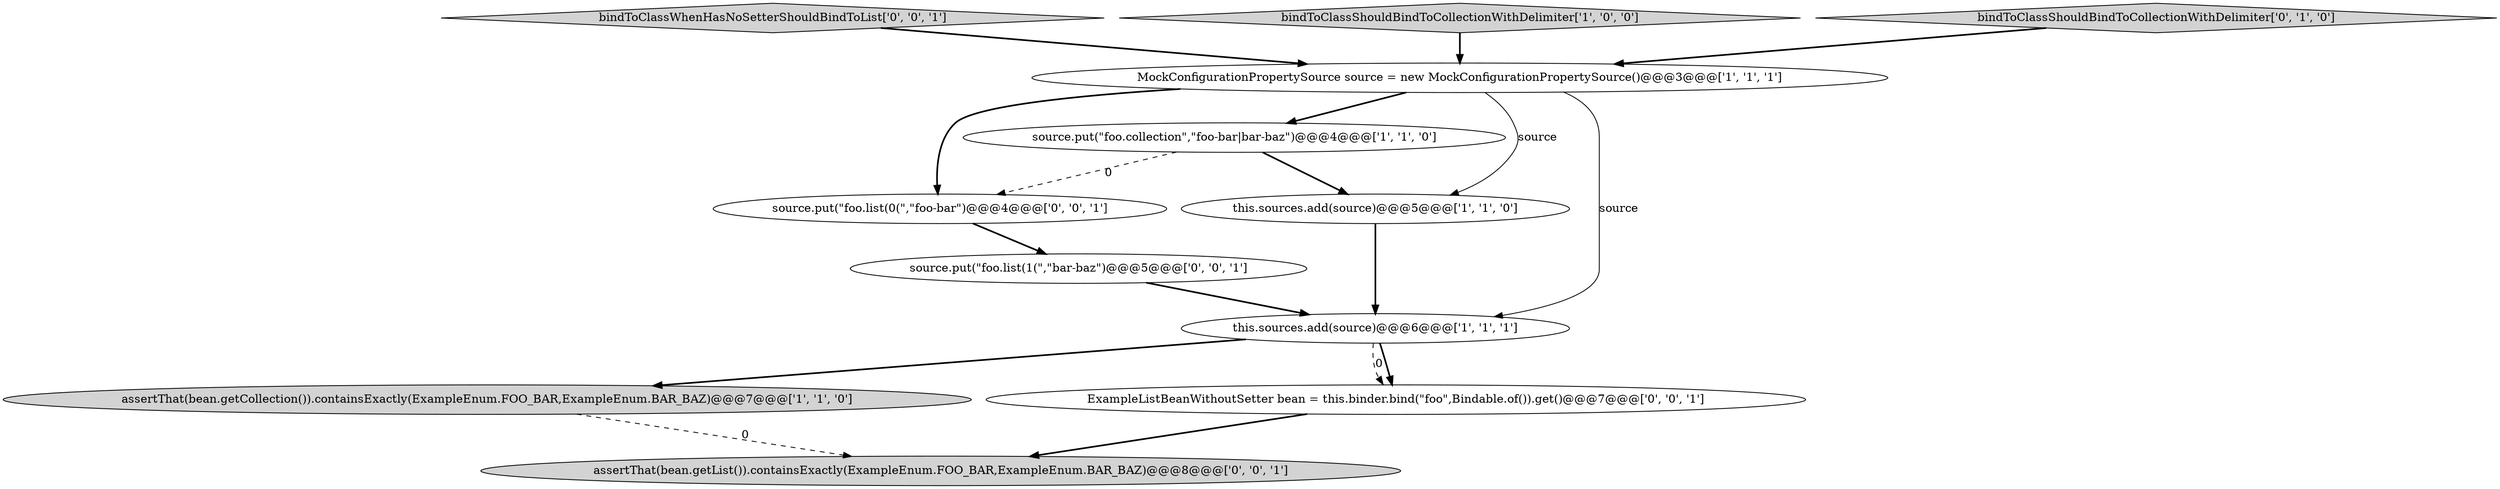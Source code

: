 digraph {
5 [style = filled, label = "source.put(\"foo.collection\",\"foo-bar|bar-baz\")@@@4@@@['1', '1', '0']", fillcolor = white, shape = ellipse image = "AAA0AAABBB1BBB"];
10 [style = filled, label = "bindToClassWhenHasNoSetterShouldBindToList['0', '0', '1']", fillcolor = lightgray, shape = diamond image = "AAA0AAABBB3BBB"];
3 [style = filled, label = "assertThat(bean.getCollection()).containsExactly(ExampleEnum.FOO_BAR,ExampleEnum.BAR_BAZ)@@@7@@@['1', '1', '0']", fillcolor = lightgray, shape = ellipse image = "AAA0AAABBB1BBB"];
7 [style = filled, label = "source.put(\"foo.list(1(\",\"bar-baz\")@@@5@@@['0', '0', '1']", fillcolor = white, shape = ellipse image = "AAA0AAABBB3BBB"];
1 [style = filled, label = "this.sources.add(source)@@@5@@@['1', '1', '0']", fillcolor = white, shape = ellipse image = "AAA0AAABBB1BBB"];
8 [style = filled, label = "ExampleListBeanWithoutSetter bean = this.binder.bind(\"foo\",Bindable.of()).get()@@@7@@@['0', '0', '1']", fillcolor = white, shape = ellipse image = "AAA0AAABBB3BBB"];
4 [style = filled, label = "this.sources.add(source)@@@6@@@['1', '1', '1']", fillcolor = white, shape = ellipse image = "AAA0AAABBB1BBB"];
11 [style = filled, label = "assertThat(bean.getList()).containsExactly(ExampleEnum.FOO_BAR,ExampleEnum.BAR_BAZ)@@@8@@@['0', '0', '1']", fillcolor = lightgray, shape = ellipse image = "AAA0AAABBB3BBB"];
2 [style = filled, label = "MockConfigurationPropertySource source = new MockConfigurationPropertySource()@@@3@@@['1', '1', '1']", fillcolor = white, shape = ellipse image = "AAA0AAABBB1BBB"];
0 [style = filled, label = "bindToClassShouldBindToCollectionWithDelimiter['1', '0', '0']", fillcolor = lightgray, shape = diamond image = "AAA0AAABBB1BBB"];
9 [style = filled, label = "source.put(\"foo.list(0(\",\"foo-bar\")@@@4@@@['0', '0', '1']", fillcolor = white, shape = ellipse image = "AAA0AAABBB3BBB"];
6 [style = filled, label = "bindToClassShouldBindToCollectionWithDelimiter['0', '1', '0']", fillcolor = lightgray, shape = diamond image = "AAA0AAABBB2BBB"];
4->8 [style = bold, label=""];
4->3 [style = bold, label=""];
5->1 [style = bold, label=""];
1->4 [style = bold, label=""];
10->2 [style = bold, label=""];
2->5 [style = bold, label=""];
2->1 [style = solid, label="source"];
5->9 [style = dashed, label="0"];
4->8 [style = dashed, label="0"];
2->9 [style = bold, label=""];
7->4 [style = bold, label=""];
3->11 [style = dashed, label="0"];
9->7 [style = bold, label=""];
8->11 [style = bold, label=""];
2->4 [style = solid, label="source"];
0->2 [style = bold, label=""];
6->2 [style = bold, label=""];
}
